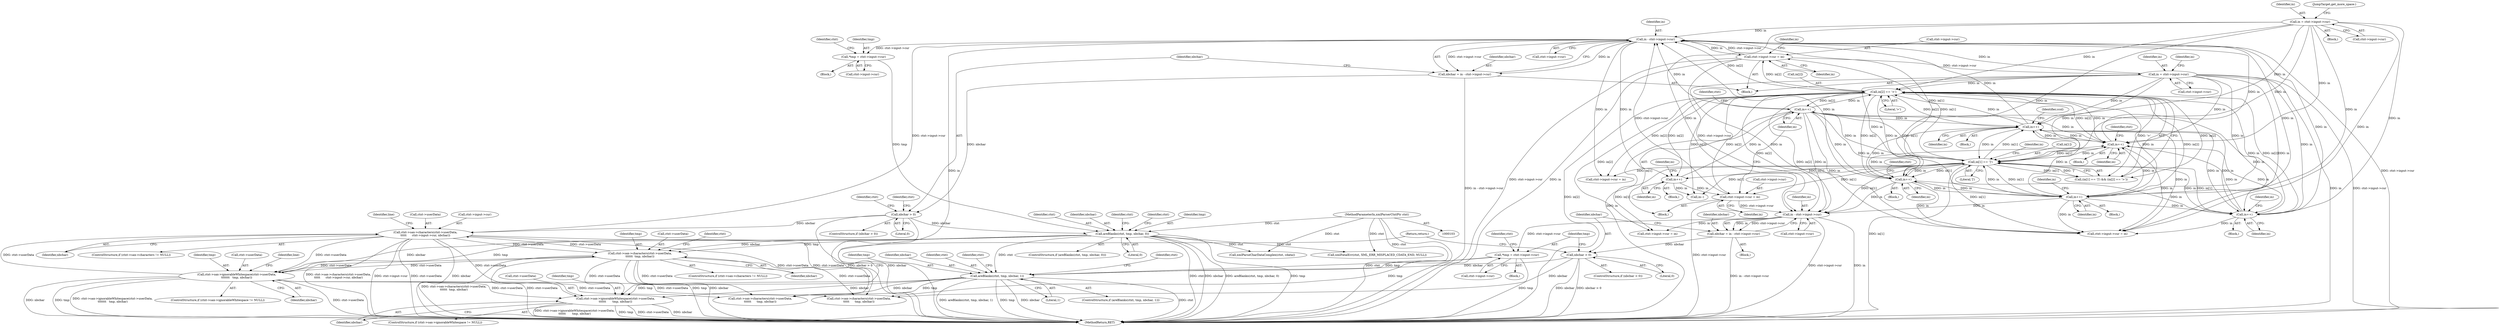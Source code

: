 digraph "0_Chrome_d0947db40187f4708c58e64cbd6013faf9eddeed_4@pointer" {
"1000256" [label="(Call,ctxt->sax->ignorableWhitespace(ctxt->userData,\n\t\t\t\t\t\t       tmp, nbchar))"];
"1000547" [label="(Call,ctxt->sax->characters(ctxt->userData,\n\t\t\t\t\t      ctxt->input->cur, nbchar))"];
"1000496" [label="(Call,ctxt->sax->characters(ctxt->userData,\n\t\t\t\t\t\t  tmp, nbchar))"];
"1000480" [label="(Call,ctxt->sax->ignorableWhitespace(ctxt->userData,\n\t\t\t\t\t\t\t   tmp, nbchar))"];
"1000466" [label="(Call,areBlanks(ctxt, tmp, nbchar, 0))"];
"1000104" [label="(MethodParameterIn,xmlParserCtxtPtr ctxt)"];
"1000451" [label="(Call,*tmp = ctxt->input->cur)"];
"1000411" [label="(Call,in - ctxt->input->cur)"];
"1000606" [label="(Call,in++)"];
"1000382" [label="(Call,in[2] == '>')"];
"1000330" [label="(Call,in++)"];
"1000400" [label="(Call,in++)"];
"1000151" [label="(Call,in++)"];
"1000377" [label="(Call,in[1] == ']')"];
"1000135" [label="(Call,in = ctxt->input->cur)"];
"1000362" [label="(Call,in++)"];
"1000180" [label="(Call,in++)"];
"1000647" [label="(Call,in = ctxt->input->cur)"];
"1000578" [label="(Call,ctxt->input->cur = in)"];
"1000591" [label="(Call,in++)"];
"1000599" [label="(Call,ctxt->input->cur = in)"];
"1000419" [label="(Call,nbchar > 0)"];
"1000409" [label="(Call,nbchar = in - ctxt->input->cur)"];
"1000242" [label="(Call,areBlanks(ctxt, tmp, nbchar, 1))"];
"1000208" [label="(Call,*tmp = ctxt->input->cur)"];
"1000195" [label="(Call,in - ctxt->input->cur)"];
"1000203" [label="(Call,nbchar > 0)"];
"1000193" [label="(Call,nbchar = in - ctxt->input->cur)"];
"1000449" [label="(Block,)"];
"1000150" [label="(Block,)"];
"1000143" [label="(Block,)"];
"1000506" [label="(Identifier,ctxt)"];
"1000180" [label="(Call,in++)"];
"1000648" [label="(Identifier,in)"];
"1000362" [label="(Call,in++)"];
"1000419" [label="(Call,nbchar > 0)"];
"1000466" [label="(Call,areBlanks(ctxt, tmp, nbchar, 0))"];
"1000210" [label="(Call,ctxt->input->cur)"];
"1000413" [label="(Call,ctxt->input->cur)"];
"1000246" [label="(Literal,1)"];
"1000194" [label="(Identifier,nbchar)"];
"1000134" [label="(Block,)"];
"1000458" [label="(Call,ctxt->input->cur = in)"];
"1000256" [label="(Call,ctxt->sax->ignorableWhitespace(ctxt->userData,\n\t\t\t\t\t\t       tmp, nbchar))"];
"1000374" [label="(Block,)"];
"1000427" [label="(Identifier,ctxt)"];
"1000203" [label="(Call,nbchar > 0)"];
"1000382" [label="(Call,in[2] == '>')"];
"1000197" [label="(Call,ctxt->input->cur)"];
"1000209" [label="(Identifier,tmp)"];
"1000685" [label="(Call,xmlParseCharDataComplex(ctxt, cdata))"];
"1000500" [label="(Identifier,tmp)"];
"1000376" [label="(Call,(in[1] == ']') && (in[2] == '>'))"];
"1000421" [label="(Literal,0)"];
"1000242" [label="(Call,areBlanks(ctxt, tmp, nbchar, 1))"];
"1000392" [label="(Call,ctxt->input->cur = in)"];
"1000453" [label="(Call,ctxt->input->cur)"];
"1000196" [label="(Identifier,in)"];
"1000481" [label="(Call,ctxt->userData)"];
"1000688" [label="(MethodReturn,RET)"];
"1000622" [label="(Call,in--)"];
"1000418" [label="(ControlStructure,if (nbchar > 0))"];
"1000261" [label="(Identifier,nbchar)"];
"1000556" [label="(Identifier,nbchar)"];
"1000151" [label="(Call,in++)"];
"1000611" [label="(Identifier,ctxt)"];
"1000410" [label="(Identifier,nbchar)"];
"1000331" [label="(Identifier,in)"];
"1000412" [label="(Identifier,in)"];
"1000333" [label="(Identifier,ccol)"];
"1000548" [label="(Call,ctxt->userData)"];
"1000208" [label="(Call,*tmp = ctxt->input->cur)"];
"1000181" [label="(Identifier,in)"];
"1000488" [label="(ControlStructure,if (ctxt->sax->characters != NULL))"];
"1000206" [label="(Block,)"];
"1000309" [label="(Call,ctxt->sax->characters(ctxt->userData,\n\t\t\t\t\t      tmp, nbchar))"];
"1000420" [label="(Identifier,nbchar)"];
"1000136" [label="(Identifier,in)"];
"1000584" [label="(Identifier,in)"];
"1000465" [label="(ControlStructure,if (areBlanks(ctxt, tmp, nbchar, 0)))"];
"1000135" [label="(Call,in = ctxt->input->cur)"];
"1000461" [label="(Identifier,ctxt)"];
"1000649" [label="(Call,ctxt->input->cur)"];
"1000156" [label="(Identifier,ctxt)"];
"1000104" [label="(MethodParameterIn,xmlParserCtxtPtr ctxt)"];
"1000647" [label="(Call,in = ctxt->input->cur)"];
"1000539" [label="(ControlStructure,if (ctxt->sax->characters != NULL))"];
"1000588" [label="(Identifier,in)"];
"1000590" [label="(Block,)"];
"1000501" [label="(Identifier,nbchar)"];
"1000452" [label="(Identifier,tmp)"];
"1000381" [label="(Literal,']')"];
"1000579" [label="(Call,ctxt->input->cur)"];
"1000386" [label="(Literal,'>')"];
"1000547" [label="(Call,ctxt->sax->characters(ctxt->userData,\n\t\t\t\t\t      ctxt->input->cur, nbchar))"];
"1000384" [label="(Identifier,in)"];
"1000599" [label="(Call,ctxt->input->cur = in)"];
"1000401" [label="(Identifier,in)"];
"1000166" [label="(Block,)"];
"1000480" [label="(Call,ctxt->sax->ignorableWhitespace(ctxt->userData,\n\t\t\t\t\t\t\t   tmp, nbchar))"];
"1000469" [label="(Identifier,nbchar)"];
"1000518" [label="(Identifier,line)"];
"1000492" [label="(Identifier,ctxt)"];
"1000405" [label="(Identifier,ctxt)"];
"1000144" [label="(JumpTarget,get_more_space:)"];
"1000244" [label="(Identifier,tmp)"];
"1000476" [label="(Identifier,ctxt)"];
"1000484" [label="(Identifier,tmp)"];
"1000607" [label="(Identifier,in)"];
"1000377" [label="(Call,in[1] == ']')"];
"1000260" [label="(Identifier,tmp)"];
"1000248" [label="(ControlStructure,if (ctxt->sax->ignorableWhitespace != NULL))"];
"1000497" [label="(Call,ctxt->userData)"];
"1000551" [label="(Call,ctxt->input->cur)"];
"1000378" [label="(Call,in[1])"];
"1000204" [label="(Identifier,nbchar)"];
"1000411" [label="(Call,in - ctxt->input->cur)"];
"1000245" [label="(Identifier,nbchar)"];
"1000468" [label="(Identifier,tmp)"];
"1000472" [label="(ControlStructure,if (ctxt->sax->ignorableWhitespace != NULL))"];
"1000195" [label="(Call,in - ctxt->input->cur)"];
"1000400" [label="(Call,in++)"];
"1000192" [label="(Block,)"];
"1000451" [label="(Call,*tmp = ctxt->input->cur)"];
"1000272" [label="(Call,ctxt->sax->characters(ctxt->userData,\n\t\t\t\t\t\t      tmp, nbchar))"];
"1000467" [label="(Identifier,ctxt)"];
"1000600" [label="(Call,ctxt->input->cur)"];
"1000330" [label="(Call,in++)"];
"1000202" [label="(ControlStructure,if (nbchar > 0))"];
"1000581" [label="(Identifier,ctxt)"];
"1000383" [label="(Call,in[2])"];
"1000605" [label="(Identifier,in)"];
"1000591" [label="(Call,in++)"];
"1000598" [label="(Block,)"];
"1000205" [label="(Literal,0)"];
"1000409" [label="(Call,nbchar = in - ctxt->input->cur)"];
"1000184" [label="(Identifier,in)"];
"1000315" [label="(Return,return;)"];
"1000558" [label="(Identifier,line)"];
"1000606" [label="(Call,in++)"];
"1000596" [label="(Identifier,in)"];
"1000241" [label="(ControlStructure,if (areBlanks(ctxt, tmp, nbchar, 1)))"];
"1000215" [label="(Call,ctxt->input->cur = in)"];
"1000137" [label="(Call,ctxt->input->cur)"];
"1000363" [label="(Identifier,in)"];
"1000243" [label="(Identifier,ctxt)"];
"1000485" [label="(Identifier,nbchar)"];
"1000193" [label="(Call,nbchar = in - ctxt->input->cur)"];
"1000257" [label="(Call,ctxt->userData)"];
"1000578" [label="(Call,ctxt->input->cur = in)"];
"1000592" [label="(Identifier,in)"];
"1000470" [label="(Literal,0)"];
"1000152" [label="(Identifier,in)"];
"1000388" [label="(Call,xmlFatalErr(ctxt, XML_ERR_MISPLACED_CDATA_END, NULL))"];
"1000348" [label="(Block,)"];
"1000329" [label="(Block,)"];
"1000658" [label="(Identifier,in)"];
"1000268" [label="(Identifier,ctxt)"];
"1000218" [label="(Identifier,ctxt)"];
"1000252" [label="(Identifier,ctxt)"];
"1000496" [label="(Call,ctxt->sax->characters(ctxt->userData,\n\t\t\t\t\t\t  tmp, nbchar))"];
"1000366" [label="(Identifier,in)"];
"1000256" -> "1000248"  [label="AST: "];
"1000256" -> "1000261"  [label="CFG: "];
"1000257" -> "1000256"  [label="AST: "];
"1000260" -> "1000256"  [label="AST: "];
"1000261" -> "1000256"  [label="AST: "];
"1000315" -> "1000256"  [label="CFG: "];
"1000256" -> "1000688"  [label="DDG: tmp"];
"1000256" -> "1000688"  [label="DDG: ctxt->userData"];
"1000256" -> "1000688"  [label="DDG: nbchar"];
"1000256" -> "1000688"  [label="DDG: ctxt->sax->ignorableWhitespace(ctxt->userData,\n\t\t\t\t\t\t       tmp, nbchar)"];
"1000547" -> "1000256"  [label="DDG: ctxt->userData"];
"1000496" -> "1000256"  [label="DDG: ctxt->userData"];
"1000480" -> "1000256"  [label="DDG: ctxt->userData"];
"1000242" -> "1000256"  [label="DDG: tmp"];
"1000242" -> "1000256"  [label="DDG: nbchar"];
"1000547" -> "1000539"  [label="AST: "];
"1000547" -> "1000556"  [label="CFG: "];
"1000548" -> "1000547"  [label="AST: "];
"1000551" -> "1000547"  [label="AST: "];
"1000556" -> "1000547"  [label="AST: "];
"1000558" -> "1000547"  [label="CFG: "];
"1000547" -> "1000688"  [label="DDG: ctxt->userData"];
"1000547" -> "1000688"  [label="DDG: nbchar"];
"1000547" -> "1000688"  [label="DDG: ctxt->input->cur"];
"1000547" -> "1000688"  [label="DDG: ctxt->sax->characters(ctxt->userData,\n\t\t\t\t\t      ctxt->input->cur, nbchar)"];
"1000547" -> "1000272"  [label="DDG: ctxt->userData"];
"1000547" -> "1000309"  [label="DDG: ctxt->userData"];
"1000547" -> "1000480"  [label="DDG: ctxt->userData"];
"1000547" -> "1000496"  [label="DDG: ctxt->userData"];
"1000496" -> "1000547"  [label="DDG: ctxt->userData"];
"1000480" -> "1000547"  [label="DDG: ctxt->userData"];
"1000411" -> "1000547"  [label="DDG: ctxt->input->cur"];
"1000419" -> "1000547"  [label="DDG: nbchar"];
"1000496" -> "1000488"  [label="AST: "];
"1000496" -> "1000501"  [label="CFG: "];
"1000497" -> "1000496"  [label="AST: "];
"1000500" -> "1000496"  [label="AST: "];
"1000501" -> "1000496"  [label="AST: "];
"1000506" -> "1000496"  [label="CFG: "];
"1000496" -> "1000688"  [label="DDG: ctxt->sax->characters(ctxt->userData,\n\t\t\t\t\t\t  tmp, nbchar)"];
"1000496" -> "1000688"  [label="DDG: ctxt->userData"];
"1000496" -> "1000688"  [label="DDG: tmp"];
"1000496" -> "1000688"  [label="DDG: nbchar"];
"1000496" -> "1000272"  [label="DDG: ctxt->userData"];
"1000496" -> "1000309"  [label="DDG: ctxt->userData"];
"1000496" -> "1000480"  [label="DDG: ctxt->userData"];
"1000480" -> "1000496"  [label="DDG: ctxt->userData"];
"1000466" -> "1000496"  [label="DDG: tmp"];
"1000466" -> "1000496"  [label="DDG: nbchar"];
"1000480" -> "1000472"  [label="AST: "];
"1000480" -> "1000485"  [label="CFG: "];
"1000481" -> "1000480"  [label="AST: "];
"1000484" -> "1000480"  [label="AST: "];
"1000485" -> "1000480"  [label="AST: "];
"1000518" -> "1000480"  [label="CFG: "];
"1000480" -> "1000688"  [label="DDG: ctxt->sax->ignorableWhitespace(ctxt->userData,\n\t\t\t\t\t\t\t   tmp, nbchar)"];
"1000480" -> "1000688"  [label="DDG: ctxt->userData"];
"1000480" -> "1000688"  [label="DDG: nbchar"];
"1000480" -> "1000688"  [label="DDG: tmp"];
"1000480" -> "1000272"  [label="DDG: ctxt->userData"];
"1000480" -> "1000309"  [label="DDG: ctxt->userData"];
"1000466" -> "1000480"  [label="DDG: tmp"];
"1000466" -> "1000480"  [label="DDG: nbchar"];
"1000466" -> "1000465"  [label="AST: "];
"1000466" -> "1000470"  [label="CFG: "];
"1000467" -> "1000466"  [label="AST: "];
"1000468" -> "1000466"  [label="AST: "];
"1000469" -> "1000466"  [label="AST: "];
"1000470" -> "1000466"  [label="AST: "];
"1000476" -> "1000466"  [label="CFG: "];
"1000492" -> "1000466"  [label="CFG: "];
"1000466" -> "1000688"  [label="DDG: tmp"];
"1000466" -> "1000688"  [label="DDG: ctxt"];
"1000466" -> "1000688"  [label="DDG: nbchar"];
"1000466" -> "1000688"  [label="DDG: areBlanks(ctxt, tmp, nbchar, 0)"];
"1000466" -> "1000242"  [label="DDG: ctxt"];
"1000466" -> "1000388"  [label="DDG: ctxt"];
"1000104" -> "1000466"  [label="DDG: ctxt"];
"1000451" -> "1000466"  [label="DDG: tmp"];
"1000419" -> "1000466"  [label="DDG: nbchar"];
"1000466" -> "1000685"  [label="DDG: ctxt"];
"1000104" -> "1000103"  [label="AST: "];
"1000104" -> "1000688"  [label="DDG: ctxt"];
"1000104" -> "1000242"  [label="DDG: ctxt"];
"1000104" -> "1000388"  [label="DDG: ctxt"];
"1000104" -> "1000685"  [label="DDG: ctxt"];
"1000451" -> "1000449"  [label="AST: "];
"1000451" -> "1000453"  [label="CFG: "];
"1000452" -> "1000451"  [label="AST: "];
"1000453" -> "1000451"  [label="AST: "];
"1000461" -> "1000451"  [label="CFG: "];
"1000411" -> "1000451"  [label="DDG: ctxt->input->cur"];
"1000411" -> "1000409"  [label="AST: "];
"1000411" -> "1000413"  [label="CFG: "];
"1000412" -> "1000411"  [label="AST: "];
"1000413" -> "1000411"  [label="AST: "];
"1000409" -> "1000411"  [label="CFG: "];
"1000411" -> "1000688"  [label="DDG: in"];
"1000411" -> "1000688"  [label="DDG: ctxt->input->cur"];
"1000411" -> "1000409"  [label="DDG: in"];
"1000411" -> "1000409"  [label="DDG: ctxt->input->cur"];
"1000606" -> "1000411"  [label="DDG: in"];
"1000330" -> "1000411"  [label="DDG: in"];
"1000382" -> "1000411"  [label="DDG: in[2]"];
"1000400" -> "1000411"  [label="DDG: in"];
"1000151" -> "1000411"  [label="DDG: in"];
"1000377" -> "1000411"  [label="DDG: in[1]"];
"1000135" -> "1000411"  [label="DDG: in"];
"1000362" -> "1000411"  [label="DDG: in"];
"1000180" -> "1000411"  [label="DDG: in"];
"1000647" -> "1000411"  [label="DDG: in"];
"1000599" -> "1000411"  [label="DDG: ctxt->input->cur"];
"1000578" -> "1000411"  [label="DDG: ctxt->input->cur"];
"1000411" -> "1000458"  [label="DDG: in"];
"1000411" -> "1000578"  [label="DDG: in"];
"1000411" -> "1000591"  [label="DDG: in"];
"1000606" -> "1000598"  [label="AST: "];
"1000606" -> "1000607"  [label="CFG: "];
"1000607" -> "1000606"  [label="AST: "];
"1000611" -> "1000606"  [label="CFG: "];
"1000606" -> "1000688"  [label="DDG: in"];
"1000606" -> "1000151"  [label="DDG: in"];
"1000606" -> "1000180"  [label="DDG: in"];
"1000606" -> "1000195"  [label="DDG: in"];
"1000606" -> "1000330"  [label="DDG: in"];
"1000606" -> "1000362"  [label="DDG: in"];
"1000606" -> "1000377"  [label="DDG: in"];
"1000606" -> "1000382"  [label="DDG: in"];
"1000606" -> "1000392"  [label="DDG: in"];
"1000606" -> "1000400"  [label="DDG: in"];
"1000382" -> "1000606"  [label="DDG: in[2]"];
"1000377" -> "1000606"  [label="DDG: in[1]"];
"1000591" -> "1000606"  [label="DDG: in"];
"1000382" -> "1000376"  [label="AST: "];
"1000382" -> "1000386"  [label="CFG: "];
"1000383" -> "1000382"  [label="AST: "];
"1000386" -> "1000382"  [label="AST: "];
"1000376" -> "1000382"  [label="CFG: "];
"1000382" -> "1000688"  [label="DDG: in[2]"];
"1000382" -> "1000151"  [label="DDG: in[2]"];
"1000382" -> "1000180"  [label="DDG: in[2]"];
"1000382" -> "1000195"  [label="DDG: in[2]"];
"1000382" -> "1000215"  [label="DDG: in[2]"];
"1000382" -> "1000330"  [label="DDG: in[2]"];
"1000382" -> "1000362"  [label="DDG: in[2]"];
"1000382" -> "1000376"  [label="DDG: in[2]"];
"1000382" -> "1000376"  [label="DDG: '>'"];
"1000330" -> "1000382"  [label="DDG: in"];
"1000400" -> "1000382"  [label="DDG: in"];
"1000151" -> "1000382"  [label="DDG: in"];
"1000135" -> "1000382"  [label="DDG: in"];
"1000362" -> "1000382"  [label="DDG: in"];
"1000180" -> "1000382"  [label="DDG: in"];
"1000647" -> "1000382"  [label="DDG: in"];
"1000382" -> "1000392"  [label="DDG: in[2]"];
"1000382" -> "1000400"  [label="DDG: in[2]"];
"1000382" -> "1000458"  [label="DDG: in[2]"];
"1000382" -> "1000578"  [label="DDG: in[2]"];
"1000382" -> "1000591"  [label="DDG: in[2]"];
"1000382" -> "1000599"  [label="DDG: in[2]"];
"1000382" -> "1000622"  [label="DDG: in[2]"];
"1000330" -> "1000329"  [label="AST: "];
"1000330" -> "1000331"  [label="CFG: "];
"1000331" -> "1000330"  [label="AST: "];
"1000333" -> "1000330"  [label="CFG: "];
"1000400" -> "1000330"  [label="DDG: in"];
"1000151" -> "1000330"  [label="DDG: in"];
"1000377" -> "1000330"  [label="DDG: in[1]"];
"1000135" -> "1000330"  [label="DDG: in"];
"1000362" -> "1000330"  [label="DDG: in"];
"1000180" -> "1000330"  [label="DDG: in"];
"1000647" -> "1000330"  [label="DDG: in"];
"1000330" -> "1000362"  [label="DDG: in"];
"1000330" -> "1000377"  [label="DDG: in"];
"1000330" -> "1000392"  [label="DDG: in"];
"1000330" -> "1000400"  [label="DDG: in"];
"1000400" -> "1000374"  [label="AST: "];
"1000400" -> "1000401"  [label="CFG: "];
"1000401" -> "1000400"  [label="AST: "];
"1000405" -> "1000400"  [label="CFG: "];
"1000400" -> "1000362"  [label="DDG: in"];
"1000400" -> "1000377"  [label="DDG: in"];
"1000400" -> "1000392"  [label="DDG: in"];
"1000151" -> "1000400"  [label="DDG: in"];
"1000377" -> "1000400"  [label="DDG: in[1]"];
"1000135" -> "1000400"  [label="DDG: in"];
"1000362" -> "1000400"  [label="DDG: in"];
"1000180" -> "1000400"  [label="DDG: in"];
"1000647" -> "1000400"  [label="DDG: in"];
"1000151" -> "1000150"  [label="AST: "];
"1000151" -> "1000152"  [label="CFG: "];
"1000152" -> "1000151"  [label="AST: "];
"1000156" -> "1000151"  [label="CFG: "];
"1000377" -> "1000151"  [label="DDG: in[1]"];
"1000135" -> "1000151"  [label="DDG: in"];
"1000180" -> "1000151"  [label="DDG: in"];
"1000647" -> "1000151"  [label="DDG: in"];
"1000151" -> "1000180"  [label="DDG: in"];
"1000151" -> "1000195"  [label="DDG: in"];
"1000151" -> "1000362"  [label="DDG: in"];
"1000151" -> "1000377"  [label="DDG: in"];
"1000151" -> "1000392"  [label="DDG: in"];
"1000377" -> "1000376"  [label="AST: "];
"1000377" -> "1000381"  [label="CFG: "];
"1000378" -> "1000377"  [label="AST: "];
"1000381" -> "1000377"  [label="AST: "];
"1000384" -> "1000377"  [label="CFG: "];
"1000376" -> "1000377"  [label="CFG: "];
"1000377" -> "1000688"  [label="DDG: in[1]"];
"1000377" -> "1000180"  [label="DDG: in[1]"];
"1000377" -> "1000195"  [label="DDG: in[1]"];
"1000377" -> "1000215"  [label="DDG: in[1]"];
"1000377" -> "1000362"  [label="DDG: in[1]"];
"1000377" -> "1000376"  [label="DDG: in[1]"];
"1000377" -> "1000376"  [label="DDG: ']'"];
"1000135" -> "1000377"  [label="DDG: in"];
"1000362" -> "1000377"  [label="DDG: in"];
"1000180" -> "1000377"  [label="DDG: in"];
"1000647" -> "1000377"  [label="DDG: in"];
"1000377" -> "1000392"  [label="DDG: in[1]"];
"1000377" -> "1000458"  [label="DDG: in[1]"];
"1000377" -> "1000578"  [label="DDG: in[1]"];
"1000377" -> "1000591"  [label="DDG: in[1]"];
"1000377" -> "1000599"  [label="DDG: in[1]"];
"1000377" -> "1000622"  [label="DDG: in[1]"];
"1000135" -> "1000134"  [label="AST: "];
"1000135" -> "1000137"  [label="CFG: "];
"1000136" -> "1000135"  [label="AST: "];
"1000137" -> "1000135"  [label="AST: "];
"1000144" -> "1000135"  [label="CFG: "];
"1000135" -> "1000180"  [label="DDG: in"];
"1000135" -> "1000195"  [label="DDG: in"];
"1000135" -> "1000362"  [label="DDG: in"];
"1000135" -> "1000392"  [label="DDG: in"];
"1000362" -> "1000348"  [label="AST: "];
"1000362" -> "1000363"  [label="CFG: "];
"1000363" -> "1000362"  [label="AST: "];
"1000366" -> "1000362"  [label="CFG: "];
"1000180" -> "1000362"  [label="DDG: in"];
"1000647" -> "1000362"  [label="DDG: in"];
"1000362" -> "1000392"  [label="DDG: in"];
"1000180" -> "1000166"  [label="AST: "];
"1000180" -> "1000181"  [label="CFG: "];
"1000181" -> "1000180"  [label="AST: "];
"1000184" -> "1000180"  [label="CFG: "];
"1000647" -> "1000180"  [label="DDG: in"];
"1000180" -> "1000195"  [label="DDG: in"];
"1000180" -> "1000392"  [label="DDG: in"];
"1000647" -> "1000143"  [label="AST: "];
"1000647" -> "1000649"  [label="CFG: "];
"1000648" -> "1000647"  [label="AST: "];
"1000649" -> "1000647"  [label="AST: "];
"1000658" -> "1000647"  [label="CFG: "];
"1000647" -> "1000688"  [label="DDG: in"];
"1000647" -> "1000688"  [label="DDG: ctxt->input->cur"];
"1000647" -> "1000195"  [label="DDG: in"];
"1000647" -> "1000392"  [label="DDG: in"];
"1000578" -> "1000647"  [label="DDG: ctxt->input->cur"];
"1000578" -> "1000143"  [label="AST: "];
"1000578" -> "1000584"  [label="CFG: "];
"1000579" -> "1000578"  [label="AST: "];
"1000584" -> "1000578"  [label="AST: "];
"1000588" -> "1000578"  [label="CFG: "];
"1000578" -> "1000688"  [label="DDG: ctxt->input->cur"];
"1000578" -> "1000688"  [label="DDG: in"];
"1000578" -> "1000195"  [label="DDG: ctxt->input->cur"];
"1000591" -> "1000590"  [label="AST: "];
"1000591" -> "1000592"  [label="CFG: "];
"1000592" -> "1000591"  [label="AST: "];
"1000596" -> "1000591"  [label="CFG: "];
"1000591" -> "1000599"  [label="DDG: in"];
"1000591" -> "1000622"  [label="DDG: in"];
"1000599" -> "1000598"  [label="AST: "];
"1000599" -> "1000605"  [label="CFG: "];
"1000600" -> "1000599"  [label="AST: "];
"1000605" -> "1000599"  [label="AST: "];
"1000607" -> "1000599"  [label="CFG: "];
"1000599" -> "1000688"  [label="DDG: ctxt->input->cur"];
"1000599" -> "1000195"  [label="DDG: ctxt->input->cur"];
"1000419" -> "1000418"  [label="AST: "];
"1000419" -> "1000421"  [label="CFG: "];
"1000420" -> "1000419"  [label="AST: "];
"1000421" -> "1000419"  [label="AST: "];
"1000427" -> "1000419"  [label="CFG: "];
"1000581" -> "1000419"  [label="CFG: "];
"1000419" -> "1000688"  [label="DDG: nbchar"];
"1000419" -> "1000688"  [label="DDG: nbchar > 0"];
"1000409" -> "1000419"  [label="DDG: nbchar"];
"1000409" -> "1000143"  [label="AST: "];
"1000410" -> "1000409"  [label="AST: "];
"1000420" -> "1000409"  [label="CFG: "];
"1000409" -> "1000688"  [label="DDG: in - ctxt->input->cur"];
"1000242" -> "1000241"  [label="AST: "];
"1000242" -> "1000246"  [label="CFG: "];
"1000243" -> "1000242"  [label="AST: "];
"1000244" -> "1000242"  [label="AST: "];
"1000245" -> "1000242"  [label="AST: "];
"1000246" -> "1000242"  [label="AST: "];
"1000252" -> "1000242"  [label="CFG: "];
"1000268" -> "1000242"  [label="CFG: "];
"1000242" -> "1000688"  [label="DDG: areBlanks(ctxt, tmp, nbchar, 1)"];
"1000242" -> "1000688"  [label="DDG: tmp"];
"1000242" -> "1000688"  [label="DDG: nbchar"];
"1000242" -> "1000688"  [label="DDG: ctxt"];
"1000208" -> "1000242"  [label="DDG: tmp"];
"1000203" -> "1000242"  [label="DDG: nbchar"];
"1000242" -> "1000272"  [label="DDG: tmp"];
"1000242" -> "1000272"  [label="DDG: nbchar"];
"1000208" -> "1000206"  [label="AST: "];
"1000208" -> "1000210"  [label="CFG: "];
"1000209" -> "1000208"  [label="AST: "];
"1000210" -> "1000208"  [label="AST: "];
"1000218" -> "1000208"  [label="CFG: "];
"1000208" -> "1000688"  [label="DDG: tmp"];
"1000195" -> "1000208"  [label="DDG: ctxt->input->cur"];
"1000208" -> "1000309"  [label="DDG: tmp"];
"1000195" -> "1000193"  [label="AST: "];
"1000195" -> "1000197"  [label="CFG: "];
"1000196" -> "1000195"  [label="AST: "];
"1000197" -> "1000195"  [label="AST: "];
"1000193" -> "1000195"  [label="CFG: "];
"1000195" -> "1000688"  [label="DDG: ctxt->input->cur"];
"1000195" -> "1000688"  [label="DDG: in"];
"1000195" -> "1000193"  [label="DDG: in"];
"1000195" -> "1000193"  [label="DDG: ctxt->input->cur"];
"1000195" -> "1000215"  [label="DDG: in"];
"1000203" -> "1000202"  [label="AST: "];
"1000203" -> "1000205"  [label="CFG: "];
"1000204" -> "1000203"  [label="AST: "];
"1000205" -> "1000203"  [label="AST: "];
"1000209" -> "1000203"  [label="CFG: "];
"1000315" -> "1000203"  [label="CFG: "];
"1000203" -> "1000688"  [label="DDG: nbchar > 0"];
"1000203" -> "1000688"  [label="DDG: nbchar"];
"1000193" -> "1000203"  [label="DDG: nbchar"];
"1000203" -> "1000309"  [label="DDG: nbchar"];
"1000193" -> "1000192"  [label="AST: "];
"1000194" -> "1000193"  [label="AST: "];
"1000204" -> "1000193"  [label="CFG: "];
"1000193" -> "1000688"  [label="DDG: in - ctxt->input->cur"];
}
